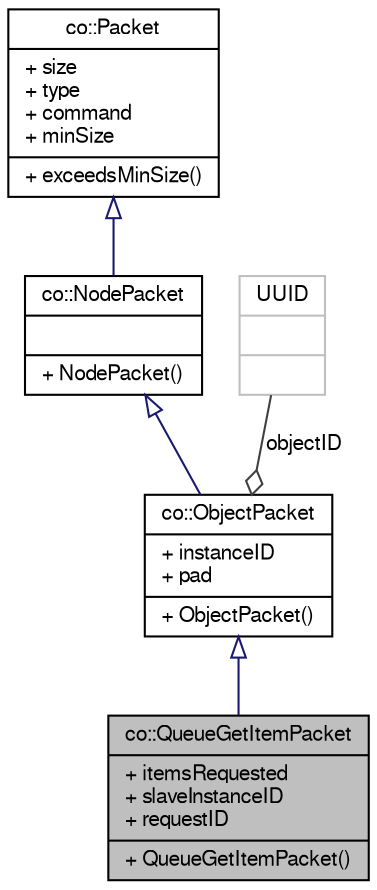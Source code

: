 digraph G
{
  edge [fontname="FreeSans",fontsize="10",labelfontname="FreeSans",labelfontsize="10"];
  node [fontname="FreeSans",fontsize="10",shape=record];
  Node1 [label="{co::QueueGetItemPacket\n|+ itemsRequested\l+ slaveInstanceID\l+ requestID\l|+ QueueGetItemPacket()\l}",height=0.2,width=0.4,color="black", fillcolor="grey75", style="filled" fontcolor="black"];
  Node2 -> Node1 [dir="back",color="midnightblue",fontsize="10",style="solid",arrowtail="onormal",fontname="FreeSans"];
  Node2 [label="{co::ObjectPacket\n|+ instanceID\l+ pad\l|+ ObjectPacket()\l}",height=0.2,width=0.4,color="black", fillcolor="white", style="filled",URL="$structco_1_1ObjectPacket.html",tooltip="Packet sent to and handled by an co::Object."];
  Node3 -> Node2 [dir="back",color="midnightblue",fontsize="10",style="solid",arrowtail="onormal",fontname="FreeSans"];
  Node3 [label="{co::NodePacket\n||+ NodePacket()\l}",height=0.2,width=0.4,color="black", fillcolor="white", style="filled",URL="$structco_1_1NodePacket.html",tooltip="Packet sent to and handled by an co::Node."];
  Node4 -> Node3 [dir="back",color="midnightblue",fontsize="10",style="solid",arrowtail="onormal",fontname="FreeSans"];
  Node4 [label="{co::Packet\n|+ size\l+ type\l+ command\l+ minSize\l|+ exceedsMinSize()\l}",height=0.2,width=0.4,color="black", fillcolor="white", style="filled",URL="$structco_1_1Packet.html",tooltip="A packet send over the network."];
  Node5 -> Node2 [color="grey25",fontsize="10",style="solid",label=" objectID" ,arrowhead="odiamond",fontname="FreeSans"];
  Node5 [label="{UUID\n||}",height=0.2,width=0.4,color="grey75", fillcolor="white", style="filled"];
}
